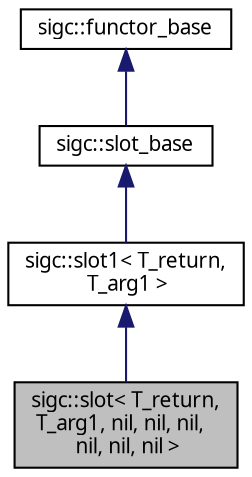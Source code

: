 digraph "sigc::slot&lt; T_return, T_arg1, nil, nil, nil, nil, nil, nil &gt;"
{
  edge [fontname="Sans",fontsize="10",labelfontname="Sans",labelfontsize="10"];
  node [fontname="Sans",fontsize="10",shape=record];
  Node1 [label="sigc::slot\< T_return,\l T_arg1, nil, nil, nil,\l nil, nil, nil \>",height=0.2,width=0.4,color="black", fillcolor="grey75", style="filled" fontcolor="black"];
  Node2 -> Node1 [dir="back",color="midnightblue",fontsize="10",style="solid",fontname="Sans"];
  Node2 [label="sigc::slot1\< T_return,\l T_arg1 \>",height=0.2,width=0.4,color="black", fillcolor="white", style="filled",URL="$classsigc_1_1slot1.html",tooltip="Converts an arbitrary functor to a unified type which is opaque."];
  Node3 -> Node2 [dir="back",color="midnightblue",fontsize="10",style="solid",fontname="Sans"];
  Node3 [label="sigc::slot_base",height=0.2,width=0.4,color="black", fillcolor="white", style="filled",URL="$classsigc_1_1slot__base.html",tooltip="Base type for slots."];
  Node4 -> Node3 [dir="back",color="midnightblue",fontsize="10",style="solid",fontname="Sans"];
  Node4 [label="sigc::functor_base",height=0.2,width=0.4,color="black", fillcolor="white", style="filled",URL="$structsigc_1_1functor__base.html",tooltip="A hint to the compiler."];
}
